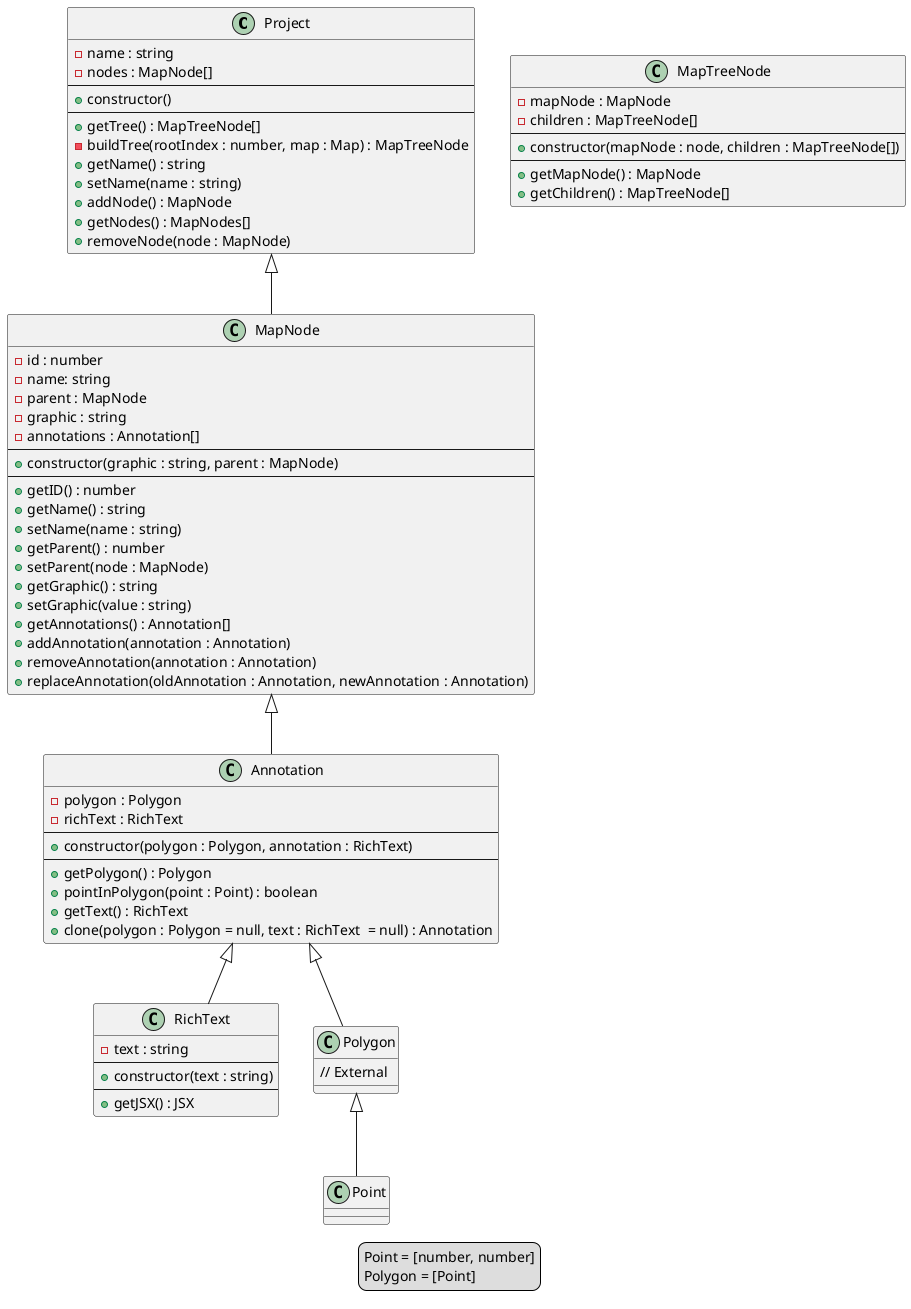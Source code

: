 @startuml DataStructures

class Project{
    - name : string
    - nodes : MapNode[]
    --
    + constructor()
    --
    + getTree() : MapTreeNode[]
    - buildTree(rootIndex : number, map : Map) : MapTreeNode
    + getName() : string
    + setName(name : string)
    + addNode() : MapNode
    + getNodes() : MapNodes[]
    + removeNode(node : MapNode)
}

class MapTreeNode{
    - mapNode : MapNode
    - children : MapTreeNode[]
    --
    + constructor(mapNode : node, children : MapTreeNode[])
    --
    + getMapNode() : MapNode
    + getChildren() : MapTreeNode[]
}

class MapNode{
    - id : number
    - name: string
    - parent : MapNode
    - graphic : string
    - annotations : Annotation[]
    --
    + constructor(graphic : string, parent : MapNode)
    --
    + getID() : number
    + getName() : string
    + setName(name : string)
    + getParent() : number
    + setParent(node : MapNode)
    + getGraphic() : string
    + setGraphic(value : string)
    + getAnnotations() : Annotation[]
    + addAnnotation(annotation : Annotation)
    + removeAnnotation(annotation : Annotation)
    + replaceAnnotation(oldAnnotation : Annotation, newAnnotation : Annotation)
}

class Annotation{
    - polygon : Polygon
    - richText : RichText
    --
    + constructor(polygon : Polygon, annotation : RichText)
    --
    + getPolygon() : Polygon
    + pointInPolygon(point : Point) : boolean
    + getText() : RichText
    + clone(polygon : Polygon = null, text : RichText  = null) : Annotation
}

class RichText{
    - text : string
    --
    + constructor(text : string)
    --
    + getJSX() : JSX
}

class Polygon{
    // External
}

Project <|-- MapNode
    MapNode <|-- Annotation
        Annotation <|-- RichText
        Annotation <|-- Polygon
            Polygon <|-- Point

legend
Point = ~[number, number~]
Polygon = ~[Point~]
endlegend

@enduml